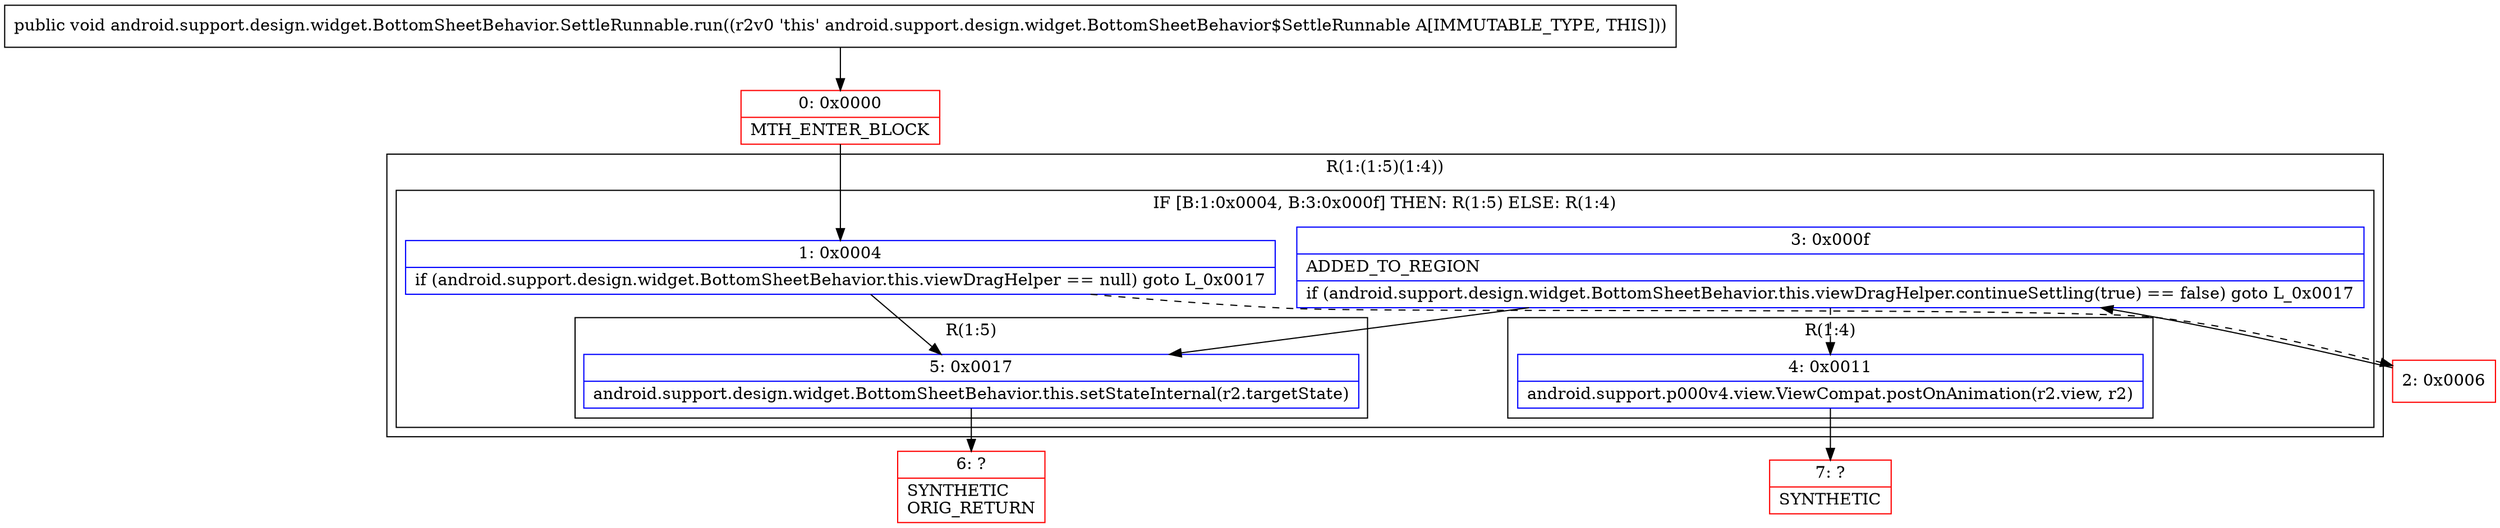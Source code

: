 digraph "CFG forandroid.support.design.widget.BottomSheetBehavior.SettleRunnable.run()V" {
subgraph cluster_Region_1563998149 {
label = "R(1:(1:5)(1:4))";
node [shape=record,color=blue];
subgraph cluster_IfRegion_1580516885 {
label = "IF [B:1:0x0004, B:3:0x000f] THEN: R(1:5) ELSE: R(1:4)";
node [shape=record,color=blue];
Node_1 [shape=record,label="{1\:\ 0x0004|if (android.support.design.widget.BottomSheetBehavior.this.viewDragHelper == null) goto L_0x0017\l}"];
Node_3 [shape=record,label="{3\:\ 0x000f|ADDED_TO_REGION\l|if (android.support.design.widget.BottomSheetBehavior.this.viewDragHelper.continueSettling(true) == false) goto L_0x0017\l}"];
subgraph cluster_Region_1233853986 {
label = "R(1:5)";
node [shape=record,color=blue];
Node_5 [shape=record,label="{5\:\ 0x0017|android.support.design.widget.BottomSheetBehavior.this.setStateInternal(r2.targetState)\l}"];
}
subgraph cluster_Region_1391444637 {
label = "R(1:4)";
node [shape=record,color=blue];
Node_4 [shape=record,label="{4\:\ 0x0011|android.support.p000v4.view.ViewCompat.postOnAnimation(r2.view, r2)\l}"];
}
}
}
Node_0 [shape=record,color=red,label="{0\:\ 0x0000|MTH_ENTER_BLOCK\l}"];
Node_2 [shape=record,color=red,label="{2\:\ 0x0006}"];
Node_6 [shape=record,color=red,label="{6\:\ ?|SYNTHETIC\lORIG_RETURN\l}"];
Node_7 [shape=record,color=red,label="{7\:\ ?|SYNTHETIC\l}"];
MethodNode[shape=record,label="{public void android.support.design.widget.BottomSheetBehavior.SettleRunnable.run((r2v0 'this' android.support.design.widget.BottomSheetBehavior$SettleRunnable A[IMMUTABLE_TYPE, THIS])) }"];
MethodNode -> Node_0;
Node_1 -> Node_2[style=dashed];
Node_1 -> Node_5;
Node_3 -> Node_4[style=dashed];
Node_3 -> Node_5;
Node_5 -> Node_6;
Node_4 -> Node_7;
Node_0 -> Node_1;
Node_2 -> Node_3;
}

